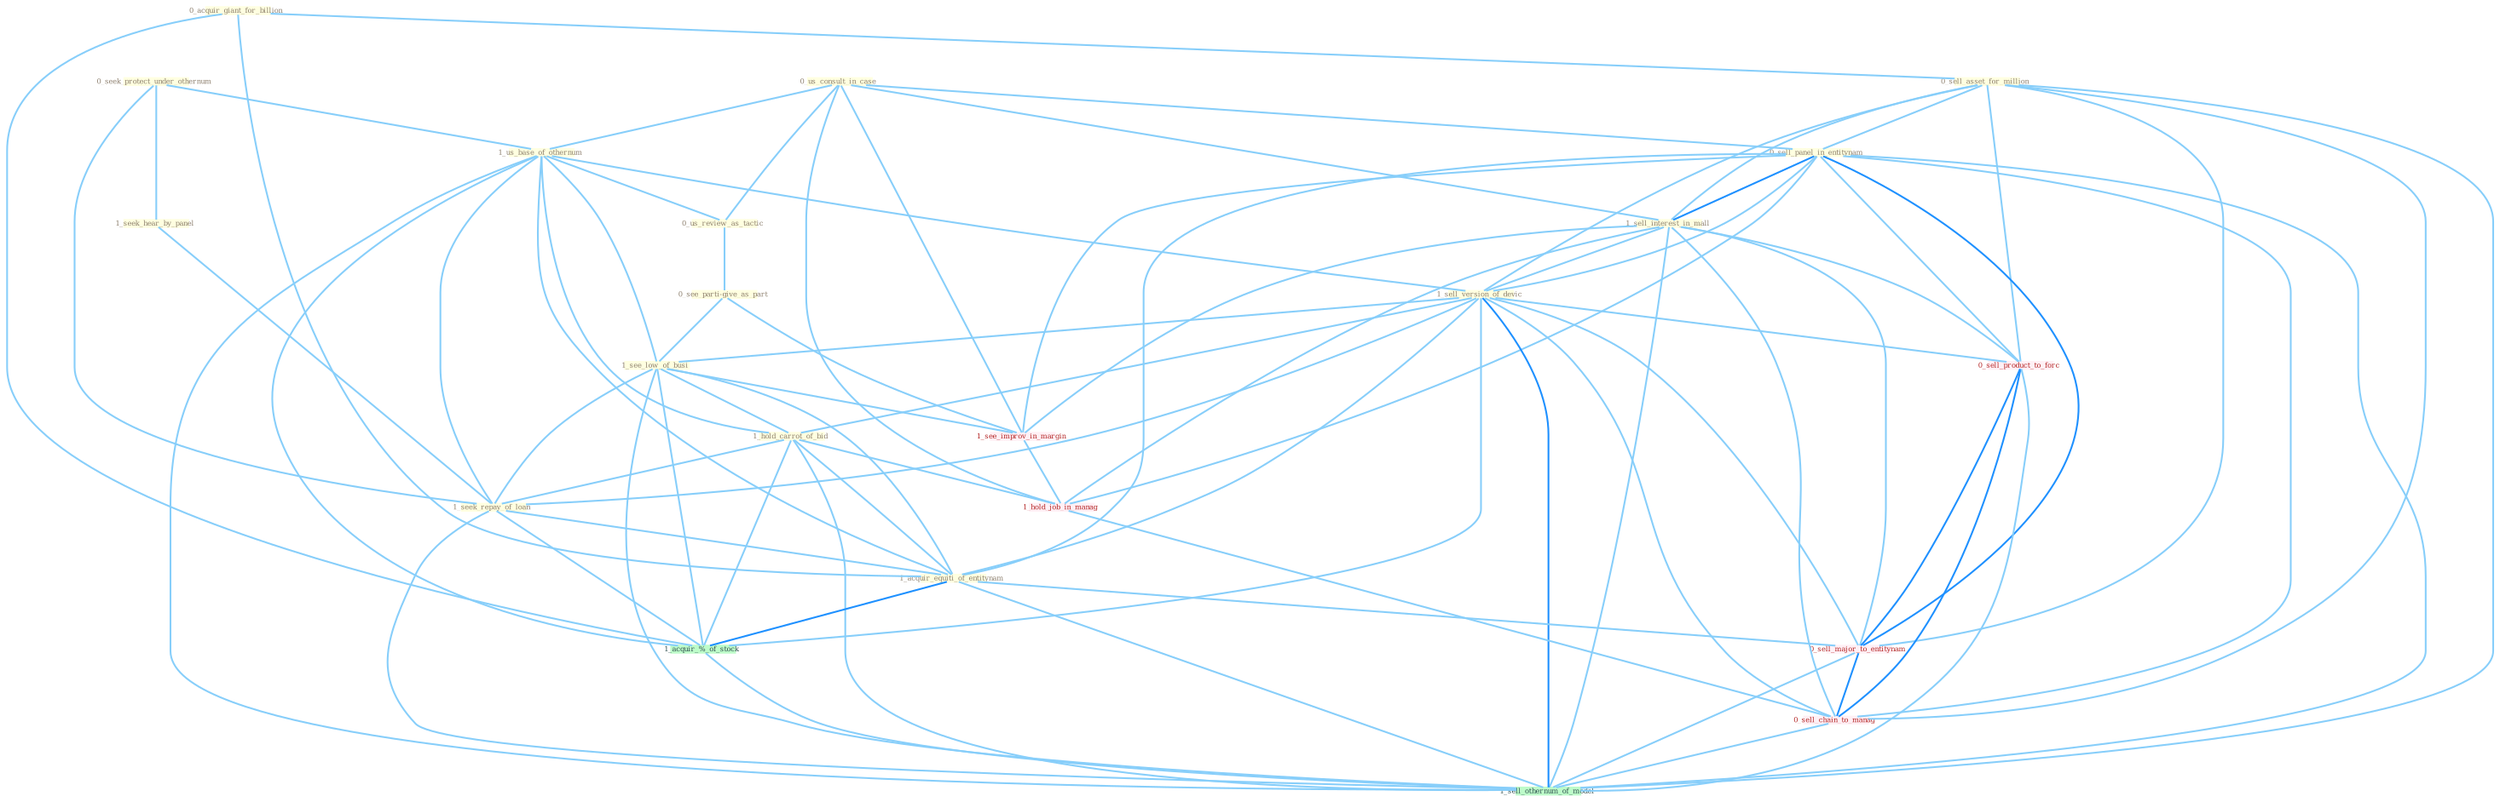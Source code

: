 Graph G{ 
    node
    [shape=polygon,style=filled,width=.5,height=.06,color="#BDFCC9",fixedsize=true,fontsize=4,
    fontcolor="#2f4f4f"];
    {node
    [color="#ffffe0", fontcolor="#8b7d6b"] "0_seek_protect_under_othernum " "0_us_consult_in_case " "0_acquir_giant_for_billion " "1_seek_hear_by_panel " "0_sell_asset_for_million " "0_sell_panel_in_entitynam " "1_sell_interest_in_mall " "1_us_base_of_othernum " "0_us_review_as_tactic " "0_see_parti-give_as_part " "1_sell_version_of_devic " "1_see_low_of_busi " "1_hold_carrot_of_bid " "1_seek_repay_of_loan " "1_acquir_equiti_of_entitynam "}
{node [color="#fff0f5", fontcolor="#b22222"] "1_see_improv_in_margin " "1_hold_job_in_manag " "0_sell_product_to_forc " "0_sell_major_to_entitynam " "0_sell_chain_to_manag "}
edge [color="#B0E2FF"];

	"0_seek_protect_under_othernum " -- "1_seek_hear_by_panel " [w="1", color="#87cefa" ];
	"0_seek_protect_under_othernum " -- "1_us_base_of_othernum " [w="1", color="#87cefa" ];
	"0_seek_protect_under_othernum " -- "1_seek_repay_of_loan " [w="1", color="#87cefa" ];
	"0_us_consult_in_case " -- "0_sell_panel_in_entitynam " [w="1", color="#87cefa" ];
	"0_us_consult_in_case " -- "1_sell_interest_in_mall " [w="1", color="#87cefa" ];
	"0_us_consult_in_case " -- "1_us_base_of_othernum " [w="1", color="#87cefa" ];
	"0_us_consult_in_case " -- "0_us_review_as_tactic " [w="1", color="#87cefa" ];
	"0_us_consult_in_case " -- "1_see_improv_in_margin " [w="1", color="#87cefa" ];
	"0_us_consult_in_case " -- "1_hold_job_in_manag " [w="1", color="#87cefa" ];
	"0_acquir_giant_for_billion " -- "0_sell_asset_for_million " [w="1", color="#87cefa" ];
	"0_acquir_giant_for_billion " -- "1_acquir_equiti_of_entitynam " [w="1", color="#87cefa" ];
	"0_acquir_giant_for_billion " -- "1_acquir_%_of_stock " [w="1", color="#87cefa" ];
	"1_seek_hear_by_panel " -- "1_seek_repay_of_loan " [w="1", color="#87cefa" ];
	"0_sell_asset_for_million " -- "0_sell_panel_in_entitynam " [w="1", color="#87cefa" ];
	"0_sell_asset_for_million " -- "1_sell_interest_in_mall " [w="1", color="#87cefa" ];
	"0_sell_asset_for_million " -- "1_sell_version_of_devic " [w="1", color="#87cefa" ];
	"0_sell_asset_for_million " -- "0_sell_product_to_forc " [w="1", color="#87cefa" ];
	"0_sell_asset_for_million " -- "0_sell_major_to_entitynam " [w="1", color="#87cefa" ];
	"0_sell_asset_for_million " -- "0_sell_chain_to_manag " [w="1", color="#87cefa" ];
	"0_sell_asset_for_million " -- "1_sell_othernum_of_model " [w="1", color="#87cefa" ];
	"0_sell_panel_in_entitynam " -- "1_sell_interest_in_mall " [w="2", color="#1e90ff" , len=0.8];
	"0_sell_panel_in_entitynam " -- "1_sell_version_of_devic " [w="1", color="#87cefa" ];
	"0_sell_panel_in_entitynam " -- "1_acquir_equiti_of_entitynam " [w="1", color="#87cefa" ];
	"0_sell_panel_in_entitynam " -- "1_see_improv_in_margin " [w="1", color="#87cefa" ];
	"0_sell_panel_in_entitynam " -- "1_hold_job_in_manag " [w="1", color="#87cefa" ];
	"0_sell_panel_in_entitynam " -- "0_sell_product_to_forc " [w="1", color="#87cefa" ];
	"0_sell_panel_in_entitynam " -- "0_sell_major_to_entitynam " [w="2", color="#1e90ff" , len=0.8];
	"0_sell_panel_in_entitynam " -- "0_sell_chain_to_manag " [w="1", color="#87cefa" ];
	"0_sell_panel_in_entitynam " -- "1_sell_othernum_of_model " [w="1", color="#87cefa" ];
	"1_sell_interest_in_mall " -- "1_sell_version_of_devic " [w="1", color="#87cefa" ];
	"1_sell_interest_in_mall " -- "1_see_improv_in_margin " [w="1", color="#87cefa" ];
	"1_sell_interest_in_mall " -- "1_hold_job_in_manag " [w="1", color="#87cefa" ];
	"1_sell_interest_in_mall " -- "0_sell_product_to_forc " [w="1", color="#87cefa" ];
	"1_sell_interest_in_mall " -- "0_sell_major_to_entitynam " [w="1", color="#87cefa" ];
	"1_sell_interest_in_mall " -- "0_sell_chain_to_manag " [w="1", color="#87cefa" ];
	"1_sell_interest_in_mall " -- "1_sell_othernum_of_model " [w="1", color="#87cefa" ];
	"1_us_base_of_othernum " -- "0_us_review_as_tactic " [w="1", color="#87cefa" ];
	"1_us_base_of_othernum " -- "1_sell_version_of_devic " [w="1", color="#87cefa" ];
	"1_us_base_of_othernum " -- "1_see_low_of_busi " [w="1", color="#87cefa" ];
	"1_us_base_of_othernum " -- "1_hold_carrot_of_bid " [w="1", color="#87cefa" ];
	"1_us_base_of_othernum " -- "1_seek_repay_of_loan " [w="1", color="#87cefa" ];
	"1_us_base_of_othernum " -- "1_acquir_equiti_of_entitynam " [w="1", color="#87cefa" ];
	"1_us_base_of_othernum " -- "1_acquir_%_of_stock " [w="1", color="#87cefa" ];
	"1_us_base_of_othernum " -- "1_sell_othernum_of_model " [w="1", color="#87cefa" ];
	"0_us_review_as_tactic " -- "0_see_parti-give_as_part " [w="1", color="#87cefa" ];
	"0_see_parti-give_as_part " -- "1_see_low_of_busi " [w="1", color="#87cefa" ];
	"0_see_parti-give_as_part " -- "1_see_improv_in_margin " [w="1", color="#87cefa" ];
	"1_sell_version_of_devic " -- "1_see_low_of_busi " [w="1", color="#87cefa" ];
	"1_sell_version_of_devic " -- "1_hold_carrot_of_bid " [w="1", color="#87cefa" ];
	"1_sell_version_of_devic " -- "1_seek_repay_of_loan " [w="1", color="#87cefa" ];
	"1_sell_version_of_devic " -- "1_acquir_equiti_of_entitynam " [w="1", color="#87cefa" ];
	"1_sell_version_of_devic " -- "1_acquir_%_of_stock " [w="1", color="#87cefa" ];
	"1_sell_version_of_devic " -- "0_sell_product_to_forc " [w="1", color="#87cefa" ];
	"1_sell_version_of_devic " -- "0_sell_major_to_entitynam " [w="1", color="#87cefa" ];
	"1_sell_version_of_devic " -- "0_sell_chain_to_manag " [w="1", color="#87cefa" ];
	"1_sell_version_of_devic " -- "1_sell_othernum_of_model " [w="2", color="#1e90ff" , len=0.8];
	"1_see_low_of_busi " -- "1_hold_carrot_of_bid " [w="1", color="#87cefa" ];
	"1_see_low_of_busi " -- "1_seek_repay_of_loan " [w="1", color="#87cefa" ];
	"1_see_low_of_busi " -- "1_acquir_equiti_of_entitynam " [w="1", color="#87cefa" ];
	"1_see_low_of_busi " -- "1_see_improv_in_margin " [w="1", color="#87cefa" ];
	"1_see_low_of_busi " -- "1_acquir_%_of_stock " [w="1", color="#87cefa" ];
	"1_see_low_of_busi " -- "1_sell_othernum_of_model " [w="1", color="#87cefa" ];
	"1_hold_carrot_of_bid " -- "1_seek_repay_of_loan " [w="1", color="#87cefa" ];
	"1_hold_carrot_of_bid " -- "1_acquir_equiti_of_entitynam " [w="1", color="#87cefa" ];
	"1_hold_carrot_of_bid " -- "1_acquir_%_of_stock " [w="1", color="#87cefa" ];
	"1_hold_carrot_of_bid " -- "1_hold_job_in_manag " [w="1", color="#87cefa" ];
	"1_hold_carrot_of_bid " -- "1_sell_othernum_of_model " [w="1", color="#87cefa" ];
	"1_seek_repay_of_loan " -- "1_acquir_equiti_of_entitynam " [w="1", color="#87cefa" ];
	"1_seek_repay_of_loan " -- "1_acquir_%_of_stock " [w="1", color="#87cefa" ];
	"1_seek_repay_of_loan " -- "1_sell_othernum_of_model " [w="1", color="#87cefa" ];
	"1_acquir_equiti_of_entitynam " -- "1_acquir_%_of_stock " [w="2", color="#1e90ff" , len=0.8];
	"1_acquir_equiti_of_entitynam " -- "0_sell_major_to_entitynam " [w="1", color="#87cefa" ];
	"1_acquir_equiti_of_entitynam " -- "1_sell_othernum_of_model " [w="1", color="#87cefa" ];
	"1_see_improv_in_margin " -- "1_hold_job_in_manag " [w="1", color="#87cefa" ];
	"1_acquir_%_of_stock " -- "1_sell_othernum_of_model " [w="1", color="#87cefa" ];
	"1_hold_job_in_manag " -- "0_sell_chain_to_manag " [w="1", color="#87cefa" ];
	"0_sell_product_to_forc " -- "0_sell_major_to_entitynam " [w="2", color="#1e90ff" , len=0.8];
	"0_sell_product_to_forc " -- "0_sell_chain_to_manag " [w="2", color="#1e90ff" , len=0.8];
	"0_sell_product_to_forc " -- "1_sell_othernum_of_model " [w="1", color="#87cefa" ];
	"0_sell_major_to_entitynam " -- "0_sell_chain_to_manag " [w="2", color="#1e90ff" , len=0.8];
	"0_sell_major_to_entitynam " -- "1_sell_othernum_of_model " [w="1", color="#87cefa" ];
	"0_sell_chain_to_manag " -- "1_sell_othernum_of_model " [w="1", color="#87cefa" ];
}